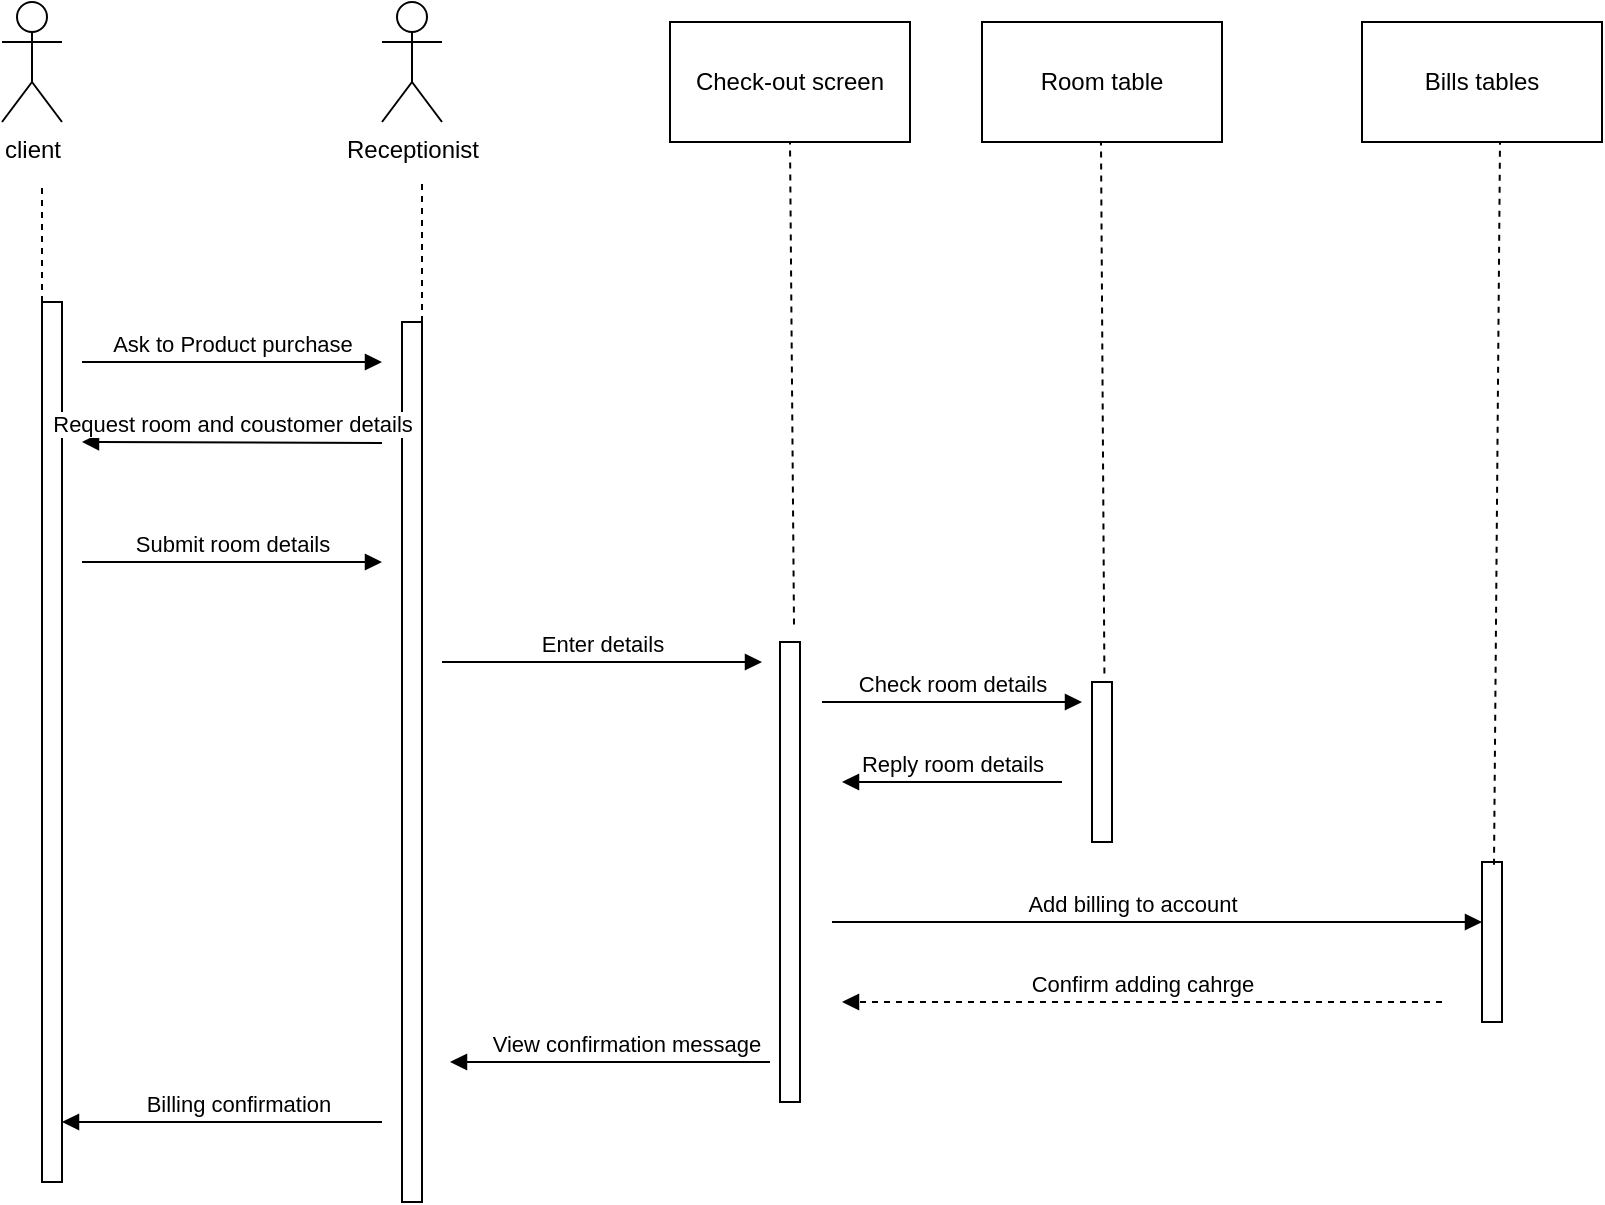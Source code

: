 <mxfile version="16.0.0" type="device"><diagram id="MsHaMP7bcVxzA15SGRWp" name="Page-1"><mxGraphModel dx="1038" dy="487" grid="1" gridSize="10" guides="1" tooltips="1" connect="1" arrows="1" fold="1" page="1" pageScale="1" pageWidth="827" pageHeight="1169" math="0" shadow="0"><root><mxCell id="0"/><mxCell id="1" parent="0"/><mxCell id="g6SH-ol2IHDjnS202q2P-1" value="client" style="shape=umlActor;verticalLabelPosition=bottom;verticalAlign=top;html=1;outlineConnect=0;" vertex="1" parent="1"><mxGeometry x="30" y="80" width="30" height="60" as="geometry"/></mxCell><mxCell id="g6SH-ol2IHDjnS202q2P-2" value="Receptionist" style="shape=umlActor;verticalLabelPosition=bottom;verticalAlign=top;html=1;outlineConnect=0;" vertex="1" parent="1"><mxGeometry x="220" y="80" width="30" height="60" as="geometry"/></mxCell><mxCell id="g6SH-ol2IHDjnS202q2P-3" value="Check-out screen" style="rounded=0;whiteSpace=wrap;html=1;" vertex="1" parent="1"><mxGeometry x="364" y="90" width="120" height="60" as="geometry"/></mxCell><mxCell id="g6SH-ol2IHDjnS202q2P-4" value="Room table" style="rounded=0;whiteSpace=wrap;html=1;" vertex="1" parent="1"><mxGeometry x="520" y="90" width="120" height="60" as="geometry"/></mxCell><mxCell id="g6SH-ol2IHDjnS202q2P-5" value="Bills tables" style="rounded=0;whiteSpace=wrap;html=1;" vertex="1" parent="1"><mxGeometry x="710" y="90" width="120" height="60" as="geometry"/></mxCell><mxCell id="g6SH-ol2IHDjnS202q2P-6" value="" style="endArrow=none;dashed=1;html=1;rounded=0;entryX=0.5;entryY=1;entryDx=0;entryDy=0;exitX=0.7;exitY=-0.038;exitDx=0;exitDy=0;exitPerimeter=0;" edge="1" parent="1" target="g6SH-ol2IHDjnS202q2P-3" source="g6SH-ol2IHDjnS202q2P-16"><mxGeometry width="50" height="50" relative="1" as="geometry"><mxPoint x="424" y="240" as="sourcePoint"/><mxPoint x="440" y="230" as="targetPoint"/></mxGeometry></mxCell><mxCell id="g6SH-ol2IHDjnS202q2P-7" value="" style="endArrow=none;dashed=1;html=1;rounded=0;" edge="1" parent="1"><mxGeometry width="50" height="50" relative="1" as="geometry"><mxPoint x="240" y="240" as="sourcePoint"/><mxPoint x="240" y="170" as="targetPoint"/></mxGeometry></mxCell><mxCell id="g6SH-ol2IHDjnS202q2P-8" value="" style="endArrow=none;dashed=1;html=1;rounded=0;" edge="1" parent="1"><mxGeometry width="50" height="50" relative="1" as="geometry"><mxPoint x="50" y="230" as="sourcePoint"/><mxPoint x="50" y="170" as="targetPoint"/></mxGeometry></mxCell><mxCell id="g6SH-ol2IHDjnS202q2P-9" value="Ask to Product purchase" style="html=1;verticalAlign=bottom;endArrow=block;rounded=0;" edge="1" parent="1"><mxGeometry width="80" relative="1" as="geometry"><mxPoint x="70" y="260" as="sourcePoint"/><mxPoint x="220" y="260" as="targetPoint"/></mxGeometry></mxCell><mxCell id="g6SH-ol2IHDjnS202q2P-10" value="" style="html=1;points=[];perimeter=orthogonalPerimeter;" vertex="1" parent="1"><mxGeometry x="770" y="510" width="10" height="80" as="geometry"/></mxCell><mxCell id="g6SH-ol2IHDjnS202q2P-11" value="" style="html=1;points=[];perimeter=orthogonalPerimeter;" vertex="1" parent="1"><mxGeometry x="575" y="420" width="10" height="80" as="geometry"/></mxCell><mxCell id="g6SH-ol2IHDjnS202q2P-12" value="" style="html=1;points=[];perimeter=orthogonalPerimeter;" vertex="1" parent="1"><mxGeometry x="230" y="240" width="10" height="440" as="geometry"/></mxCell><mxCell id="g6SH-ol2IHDjnS202q2P-13" value="" style="html=1;points=[];perimeter=orthogonalPerimeter;" vertex="1" parent="1"><mxGeometry x="50" y="230" width="10" height="440" as="geometry"/></mxCell><mxCell id="g6SH-ol2IHDjnS202q2P-14" value="" style="endArrow=none;dashed=1;html=1;rounded=0;entryX=0.5;entryY=1;entryDx=0;entryDy=0;exitX=0.62;exitY=-0.053;exitDx=0;exitDy=0;exitPerimeter=0;" edge="1" parent="1" source="g6SH-ol2IHDjnS202q2P-11"><mxGeometry width="50" height="50" relative="1" as="geometry"><mxPoint x="579.5" y="240" as="sourcePoint"/><mxPoint x="579.5" y="150" as="targetPoint"/></mxGeometry></mxCell><mxCell id="g6SH-ol2IHDjnS202q2P-15" value="" style="endArrow=none;dashed=1;html=1;rounded=0;entryX=0.5;entryY=1;entryDx=0;entryDy=0;exitX=0.6;exitY=0.017;exitDx=0;exitDy=0;exitPerimeter=0;" edge="1" parent="1" source="g6SH-ol2IHDjnS202q2P-10"><mxGeometry width="50" height="50" relative="1" as="geometry"><mxPoint x="779" y="240" as="sourcePoint"/><mxPoint x="779" y="150" as="targetPoint"/></mxGeometry></mxCell><mxCell id="g6SH-ol2IHDjnS202q2P-16" value="" style="html=1;points=[];perimeter=orthogonalPerimeter;" vertex="1" parent="1"><mxGeometry x="419" y="400" width="10" height="230" as="geometry"/></mxCell><mxCell id="g6SH-ol2IHDjnS202q2P-18" value="Request room and coustomer details" style="html=1;verticalAlign=bottom;endArrow=block;rounded=0;" edge="1" parent="1"><mxGeometry width="80" relative="1" as="geometry"><mxPoint x="220" y="300.5" as="sourcePoint"/><mxPoint x="70" y="300" as="targetPoint"/></mxGeometry></mxCell><mxCell id="g6SH-ol2IHDjnS202q2P-19" value="Submit room details" style="html=1;verticalAlign=bottom;endArrow=block;rounded=0;" edge="1" parent="1"><mxGeometry width="80" relative="1" as="geometry"><mxPoint x="70" y="360" as="sourcePoint"/><mxPoint x="220" y="360" as="targetPoint"/></mxGeometry></mxCell><mxCell id="g6SH-ol2IHDjnS202q2P-20" value="Enter details" style="html=1;verticalAlign=bottom;endArrow=block;rounded=0;" edge="1" parent="1"><mxGeometry width="80" relative="1" as="geometry"><mxPoint x="250" y="410" as="sourcePoint"/><mxPoint x="410" y="410" as="targetPoint"/></mxGeometry></mxCell><mxCell id="g6SH-ol2IHDjnS202q2P-21" value="Check room details" style="html=1;verticalAlign=bottom;endArrow=block;rounded=0;" edge="1" parent="1"><mxGeometry width="80" relative="1" as="geometry"><mxPoint x="440" y="430" as="sourcePoint"/><mxPoint x="570" y="430" as="targetPoint"/></mxGeometry></mxCell><mxCell id="g6SH-ol2IHDjnS202q2P-22" value="Reply room details" style="html=1;verticalAlign=bottom;endArrow=block;rounded=0;" edge="1" parent="1"><mxGeometry width="80" relative="1" as="geometry"><mxPoint x="560" y="470" as="sourcePoint"/><mxPoint x="450" y="470" as="targetPoint"/></mxGeometry></mxCell><mxCell id="g6SH-ol2IHDjnS202q2P-23" value="Add billing to account" style="html=1;verticalAlign=bottom;endArrow=block;rounded=0;" edge="1" parent="1"><mxGeometry x="-0.077" width="80" relative="1" as="geometry"><mxPoint x="445" y="540" as="sourcePoint"/><mxPoint x="770" y="540" as="targetPoint"/><mxPoint as="offset"/></mxGeometry></mxCell><mxCell id="g6SH-ol2IHDjnS202q2P-25" value="Confirm adding cahrge" style="html=1;verticalAlign=bottom;endArrow=block;rounded=0;dashed=1;" edge="1" parent="1"><mxGeometry width="80" relative="1" as="geometry"><mxPoint x="750" y="580" as="sourcePoint"/><mxPoint x="450" y="580" as="targetPoint"/></mxGeometry></mxCell><mxCell id="g6SH-ol2IHDjnS202q2P-27" value="View confirmation message" style="html=1;verticalAlign=bottom;endArrow=block;rounded=0;" edge="1" parent="1"><mxGeometry x="-0.091" width="80" relative="1" as="geometry"><mxPoint x="414" y="610" as="sourcePoint"/><mxPoint x="254" y="610" as="targetPoint"/><mxPoint as="offset"/></mxGeometry></mxCell><mxCell id="g6SH-ol2IHDjnS202q2P-28" value="Billing confirmation" style="html=1;verticalAlign=bottom;endArrow=block;rounded=0;" edge="1" parent="1"><mxGeometry x="-0.091" width="80" relative="1" as="geometry"><mxPoint x="220" y="640" as="sourcePoint"/><mxPoint x="60" y="640" as="targetPoint"/><mxPoint as="offset"/></mxGeometry></mxCell></root></mxGraphModel></diagram></mxfile>
